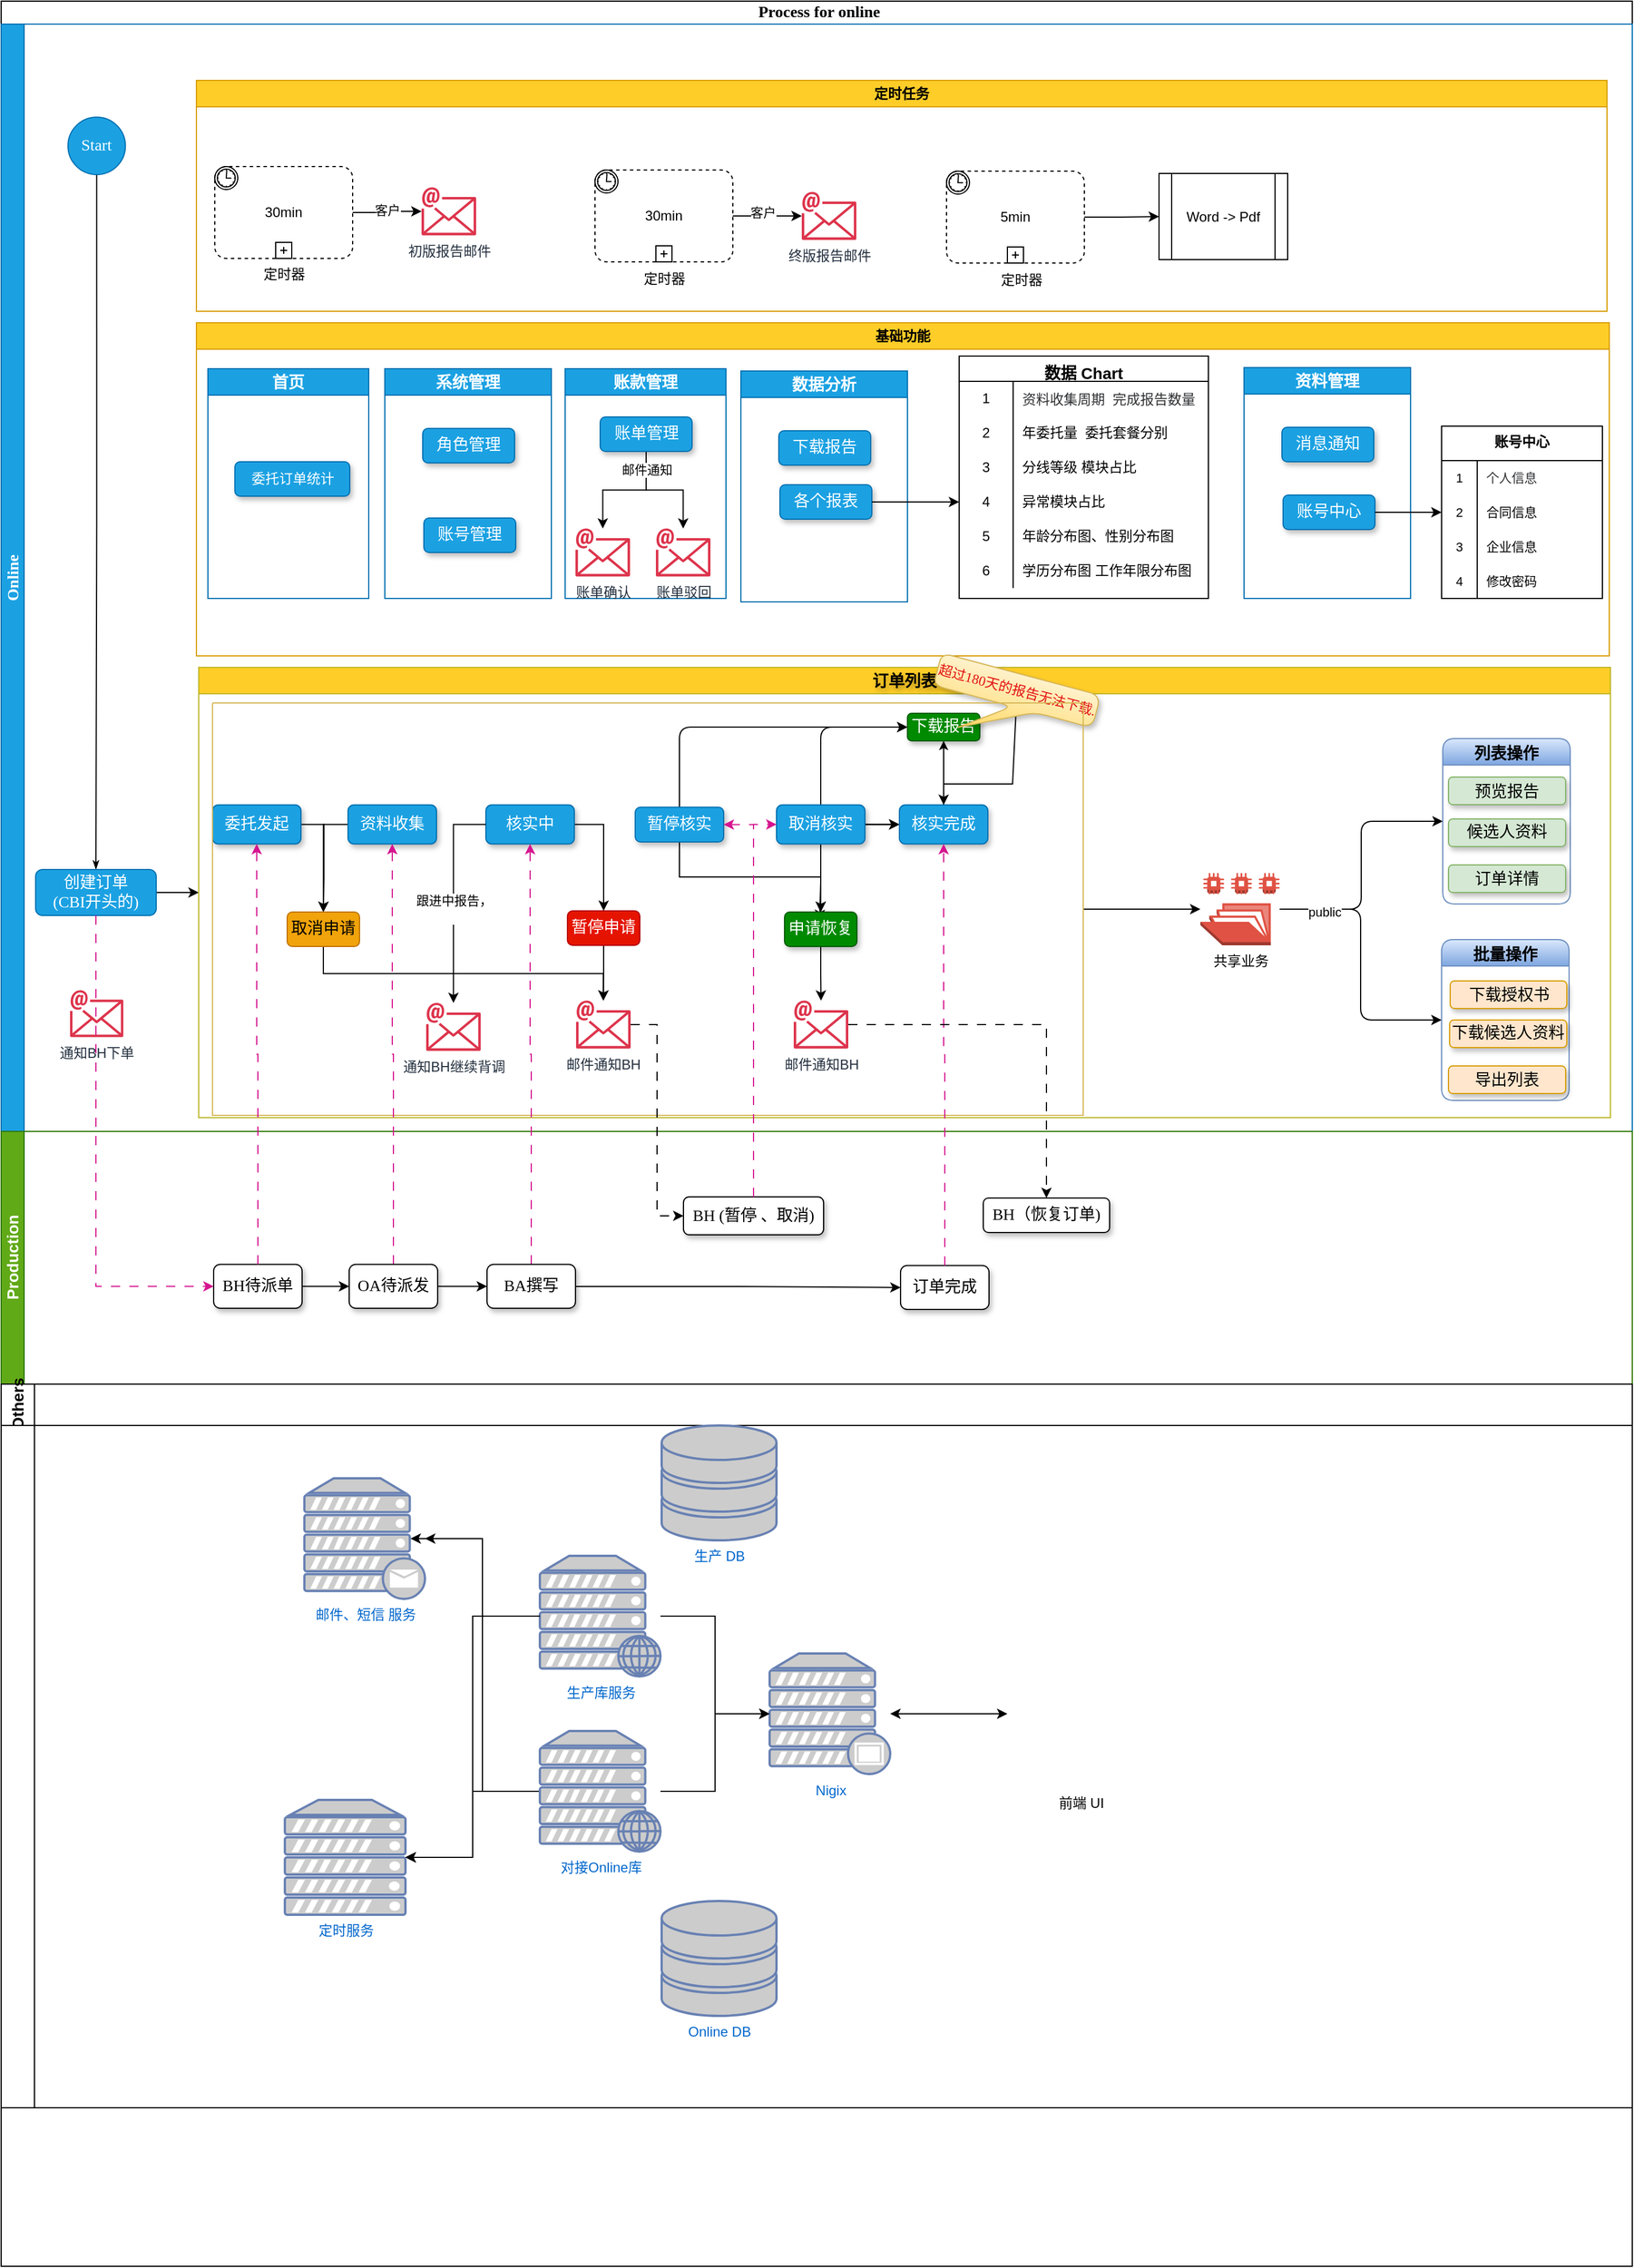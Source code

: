<mxfile version="24.7.7">
  <diagram name="Page-1" id="c7488fd3-1785-93aa-aadb-54a6760d102a">
    <mxGraphModel dx="2526" dy="749" grid="1" gridSize="10" guides="1" tooltips="1" connect="1" arrows="1" fold="1" page="1" pageScale="1" pageWidth="1100" pageHeight="850" background="none" math="0" shadow="0">
      <root>
        <mxCell id="0" />
        <mxCell id="1" parent="0" />
        <mxCell id="2b4e8129b02d487f-1" value="&amp;nbsp;Process for online" style="swimlane;html=1;childLayout=stackLayout;horizontal=1;startSize=20;horizontalStack=0;rounded=0;shadow=0;labelBackgroundColor=default;strokeWidth=1;fontFamily=Verdana;fontSize=14;align=center;arcSize=17;swimlaneFillColor=none;" parent="1" vertex="1">
          <mxGeometry x="-9" y="27" width="1420" height="1972" as="geometry" />
        </mxCell>
        <mxCell id="2b4e8129b02d487f-2" value="&lt;font face=&quot;Verdana&quot; style=&quot;font-size: 14px;&quot;&gt;&lt;b style=&quot;font-size: 14px;&quot;&gt;Online&lt;/b&gt;&lt;/font&gt;" style="swimlane;html=1;startSize=20;horizontal=0;fontSize=14;fontStyle=0;fillColor=#1ba1e2;strokeColor=#006EAF;fontColor=#ffffff;fillStyle=auto;rounded=0;whiteSpace=wrap;" parent="2b4e8129b02d487f-1" vertex="1">
          <mxGeometry y="20" width="1420" height="964" as="geometry">
            <mxRectangle y="20" width="1349" height="30" as="alternateBounds" />
          </mxGeometry>
        </mxCell>
        <mxCell id="Jwhx34OBtB9swdhGf9xD-509" value="定时任务" style="swimlane;whiteSpace=wrap;html=1;fillColor=#ffcd28;strokeColor=#d79b00;gradientColor=none;swimlaneFillColor=default;" parent="2b4e8129b02d487f-2" vertex="1">
          <mxGeometry x="170" y="49" width="1228" height="201" as="geometry" />
        </mxCell>
        <mxCell id="Jwhx34OBtB9swdhGf9xD-494" value="Word -&amp;gt; Pdf" style="shape=process;whiteSpace=wrap;html=1;backgroundOutline=1;" parent="Jwhx34OBtB9swdhGf9xD-509" vertex="1">
          <mxGeometry x="838" y="81" width="112" height="75" as="geometry" />
        </mxCell>
        <mxCell id="xFS6DMSg3-CnkQwuWZmi-2" value="基础功能" style="swimlane;whiteSpace=wrap;html=1;fillColor=#ffcd28;strokeColor=#d79b00;swimlaneFillColor=default;gradientColor=none;" vertex="1" parent="2b4e8129b02d487f-2">
          <mxGeometry x="170" y="260" width="1230" height="290" as="geometry" />
        </mxCell>
        <mxCell id="2b4e8129b02d487f-18" style="edgeStyle=orthogonalEdgeStyle;rounded=0;html=1;labelBackgroundColor=none;startArrow=none;startFill=0;startSize=5;endArrow=classicThin;endFill=1;endSize=5;jettySize=auto;orthogonalLoop=1;strokeWidth=1;fontFamily=Verdana;fontSize=14;" parent="2b4e8129b02d487f-2" source="2b4e8129b02d487f-5" target="2b4e8129b02d487f-6" edge="1">
          <mxGeometry relative="1" as="geometry" />
        </mxCell>
        <mxCell id="2b4e8129b02d487f-5" value="&lt;font style=&quot;font-size: 14px;&quot;&gt;Start&lt;/font&gt;" style="ellipse;whiteSpace=wrap;html=1;rounded=0;shadow=0;labelBackgroundColor=none;strokeWidth=1;fontFamily=Verdana;fontSize=14;align=center;fillColor=#1ba1e2;fontColor=#ffffff;strokeColor=#006EAF;" parent="2b4e8129b02d487f-2" vertex="1">
          <mxGeometry x="58.18" y="81" width="50" height="50" as="geometry" />
        </mxCell>
        <mxCell id="Jwhx34OBtB9swdhGf9xD-63" value="" style="edgeStyle=orthogonalEdgeStyle;rounded=0;orthogonalLoop=1;jettySize=auto;html=1;entryX=0;entryY=0.5;entryDx=0;entryDy=0;fontSize=14;" parent="2b4e8129b02d487f-2" source="2b4e8129b02d487f-6" target="Jwhx34OBtB9swdhGf9xD-15" edge="1">
          <mxGeometry relative="1" as="geometry" />
        </mxCell>
        <mxCell id="2b4e8129b02d487f-6" value="&lt;font style=&quot;font-size: 14px;&quot;&gt;创建订单&lt;br style=&quot;font-size: 14px;&quot;&gt;(CBI开头的)&lt;/font&gt;" style="rounded=1;whiteSpace=wrap;html=1;shadow=0;labelBackgroundColor=none;strokeWidth=1;fontFamily=Verdana;fontSize=14;align=center;direction=south;fillColor=#1ba1e2;fontColor=#ffffff;strokeColor=#006EAF;" parent="2b4e8129b02d487f-2" vertex="1">
          <mxGeometry x="30" y="736" width="105" height="40" as="geometry" />
        </mxCell>
        <mxCell id="Jwhx34OBtB9swdhGf9xD-217" value="系统管理" style="swimlane;whiteSpace=wrap;html=1;fontSize=14;direction=east;fillColor=#1ba1e2;fontColor=#ffffff;strokeColor=#006EAF;" parent="2b4e8129b02d487f-2" vertex="1">
          <mxGeometry x="334" y="300" width="145" height="200" as="geometry" />
        </mxCell>
        <mxCell id="Jwhx34OBtB9swdhGf9xD-256" value="角色管理" style="rounded=1;whiteSpace=wrap;html=1;shadow=1;labelBackgroundColor=none;strokeWidth=1;fontFamily=Verdana;fontSize=14;align=center;fillColor=#1ba1e2;fontColor=#ffffff;strokeColor=#006EAF;" parent="Jwhx34OBtB9swdhGf9xD-217" vertex="1">
          <mxGeometry x="33" y="52" width="80" height="30" as="geometry" />
        </mxCell>
        <mxCell id="Jwhx34OBtB9swdhGf9xD-257" value="账号管理" style="rounded=1;whiteSpace=wrap;html=1;shadow=1;labelBackgroundColor=none;strokeWidth=1;fontFamily=Verdana;fontSize=14;align=center;fillColor=#1ba1e2;fontColor=#ffffff;strokeColor=#006EAF;" parent="Jwhx34OBtB9swdhGf9xD-217" vertex="1">
          <mxGeometry x="34" y="130" width="80" height="30" as="geometry" />
        </mxCell>
        <mxCell id="Jwhx34OBtB9swdhGf9xD-258" value="账款管理" style="swimlane;whiteSpace=wrap;html=1;startSize=23;fontSize=14;direction=east;fillColor=#1ba1e2;fontColor=#ffffff;strokeColor=#006EAF;" parent="2b4e8129b02d487f-2" vertex="1">
          <mxGeometry x="491" y="300" width="140" height="200" as="geometry" />
        </mxCell>
        <mxCell id="Jwhx34OBtB9swdhGf9xD-503" style="edgeStyle=orthogonalEdgeStyle;rounded=0;orthogonalLoop=1;jettySize=auto;html=1;" parent="Jwhx34OBtB9swdhGf9xD-258" source="Jwhx34OBtB9swdhGf9xD-259" target="Jwhx34OBtB9swdhGf9xD-495" edge="1">
          <mxGeometry relative="1" as="geometry" />
        </mxCell>
        <mxCell id="Jwhx34OBtB9swdhGf9xD-504" style="edgeStyle=orthogonalEdgeStyle;rounded=0;orthogonalLoop=1;jettySize=auto;html=1;" parent="Jwhx34OBtB9swdhGf9xD-258" source="Jwhx34OBtB9swdhGf9xD-259" target="Jwhx34OBtB9swdhGf9xD-498" edge="1">
          <mxGeometry relative="1" as="geometry" />
        </mxCell>
        <mxCell id="Jwhx34OBtB9swdhGf9xD-510" value="邮件通知" style="edgeLabel;html=1;align=center;verticalAlign=middle;resizable=0;points=[];" parent="Jwhx34OBtB9swdhGf9xD-504" vertex="1" connectable="0">
          <mxGeometry x="-0.695" relative="1" as="geometry">
            <mxPoint as="offset" />
          </mxGeometry>
        </mxCell>
        <mxCell id="Jwhx34OBtB9swdhGf9xD-259" value="账单管理" style="rounded=1;whiteSpace=wrap;html=1;shadow=1;labelBackgroundColor=none;strokeWidth=1;fontFamily=Verdana;fontSize=14;align=center;fillColor=#1ba1e2;fontColor=#ffffff;strokeColor=#006EAF;" parent="Jwhx34OBtB9swdhGf9xD-258" vertex="1">
          <mxGeometry x="30.5" y="42" width="80" height="30" as="geometry" />
        </mxCell>
        <mxCell id="Jwhx34OBtB9swdhGf9xD-495" value="账单驳回" style="sketch=0;outlineConnect=0;fontColor=#232F3E;gradientColor=none;fillColor=#DD344C;strokeColor=none;dashed=0;verticalLabelPosition=bottom;verticalAlign=top;align=center;html=1;fontSize=12;fontStyle=0;aspect=fixed;shape=mxgraph.aws4.email;" parent="Jwhx34OBtB9swdhGf9xD-258" vertex="1">
          <mxGeometry x="79.0" y="139" width="47.48" height="42" as="geometry" />
        </mxCell>
        <mxCell id="Jwhx34OBtB9swdhGf9xD-498" value="账单确认" style="sketch=0;outlineConnect=0;fontColor=#232F3E;gradientColor=none;fillColor=#DD344C;strokeColor=none;dashed=0;verticalLabelPosition=bottom;verticalAlign=top;align=center;html=1;fontSize=12;fontStyle=0;aspect=fixed;shape=mxgraph.aws4.email;" parent="Jwhx34OBtB9swdhGf9xD-258" vertex="1">
          <mxGeometry x="9" y="139" width="47.48" height="42" as="geometry" />
        </mxCell>
        <mxCell id="Jwhx34OBtB9swdhGf9xD-261" value="资料管理" style="swimlane;whiteSpace=wrap;html=1;fontSize=14;fillColor=#1ba1e2;fontColor=#ffffff;strokeColor=#006EAF;" parent="2b4e8129b02d487f-2" vertex="1">
          <mxGeometry x="1082" y="299" width="145" height="201" as="geometry" />
        </mxCell>
        <mxCell id="Jwhx34OBtB9swdhGf9xD-262" value="消息通知" style="rounded=1;whiteSpace=wrap;html=1;shadow=1;labelBackgroundColor=none;strokeWidth=1;fontFamily=Verdana;fontSize=14;align=center;fillColor=#1ba1e2;fontColor=#ffffff;strokeColor=#006EAF;" parent="Jwhx34OBtB9swdhGf9xD-261" vertex="1">
          <mxGeometry x="33" y="52" width="80" height="30" as="geometry" />
        </mxCell>
        <mxCell id="Jwhx34OBtB9swdhGf9xD-263" value="账号中心" style="rounded=1;whiteSpace=wrap;html=1;shadow=1;labelBackgroundColor=none;strokeWidth=1;fontFamily=Verdana;fontSize=14;align=center;fillColor=#1ba1e2;fontColor=#ffffff;strokeColor=#006EAF;" parent="Jwhx34OBtB9swdhGf9xD-261" vertex="1">
          <mxGeometry x="34" y="111" width="80" height="30" as="geometry" />
        </mxCell>
        <mxCell id="Jwhx34OBtB9swdhGf9xD-264" value="账号中心" style="shape=table;startSize=30;container=1;collapsible=0;childLayout=tableLayout;fixedRows=1;rowLines=0;strokeColor=default;horizontal=1;verticalAlign=top;align=center;fontSize=12;fontStyle=1" parent="2b4e8129b02d487f-2" vertex="1">
          <mxGeometry x="1254" y="350" width="140" height="150" as="geometry" />
        </mxCell>
        <mxCell id="Jwhx34OBtB9swdhGf9xD-265" value="" style="shape=tableRow;horizontal=0;startSize=0;swimlaneHead=0;swimlaneBody=0;top=0;left=0;bottom=0;right=0;collapsible=0;dropTarget=0;fillColor=none;points=[[0,0.5],[1,0.5]];portConstraint=eastwest;strokeColor=inherit;fontSize=14;" parent="Jwhx34OBtB9swdhGf9xD-264" vertex="1">
          <mxGeometry y="30" width="140" height="30" as="geometry" />
        </mxCell>
        <mxCell id="Jwhx34OBtB9swdhGf9xD-266" value="1" style="shape=partialRectangle;html=1;whiteSpace=wrap;connectable=0;fillColor=none;top=0;left=0;bottom=0;right=0;overflow=hidden;pointerEvents=1;strokeColor=inherit;fontSize=11;" parent="Jwhx34OBtB9swdhGf9xD-265" vertex="1">
          <mxGeometry width="31" height="30" as="geometry">
            <mxRectangle width="31" height="30" as="alternateBounds" />
          </mxGeometry>
        </mxCell>
        <mxCell id="Jwhx34OBtB9swdhGf9xD-267" value="&lt;div style=&quot;font-size: 11px;&quot;&gt;&lt;span style=&quot;color: rgb(48, 49, 51); font-family: &amp;quot;Helvetica Neue&amp;quot;, Helvetica, &amp;quot;PingFang SC&amp;quot;, &amp;quot;Hiragino Sans GB&amp;quot;, &amp;quot;Microsoft YaHei&amp;quot;, Arial, sans-serif; font-size: 11px; text-wrap: nowrap; background-color: initial;&quot;&gt;个人信息&lt;/span&gt;&lt;br style=&quot;font-size: 11px;&quot;&gt;&lt;/div&gt;" style="shape=partialRectangle;html=1;whiteSpace=wrap;connectable=0;fillColor=none;top=0;left=0;bottom=0;right=0;align=left;spacingLeft=6;overflow=hidden;strokeColor=inherit;fontSize=11;" parent="Jwhx34OBtB9swdhGf9xD-265" vertex="1">
          <mxGeometry x="31" width="109" height="30" as="geometry">
            <mxRectangle width="109" height="30" as="alternateBounds" />
          </mxGeometry>
        </mxCell>
        <mxCell id="Jwhx34OBtB9swdhGf9xD-268" value="" style="shape=tableRow;horizontal=0;startSize=0;swimlaneHead=0;swimlaneBody=0;top=0;left=0;bottom=0;right=0;collapsible=0;dropTarget=0;fillColor=none;points=[[0,0.5],[1,0.5]];portConstraint=eastwest;strokeColor=inherit;fontSize=14;" parent="Jwhx34OBtB9swdhGf9xD-264" vertex="1">
          <mxGeometry y="60" width="140" height="30" as="geometry" />
        </mxCell>
        <mxCell id="Jwhx34OBtB9swdhGf9xD-269" value="2" style="shape=partialRectangle;html=1;whiteSpace=wrap;connectable=0;fillColor=none;top=0;left=0;bottom=0;right=0;overflow=hidden;strokeColor=inherit;fontSize=11;" parent="Jwhx34OBtB9swdhGf9xD-268" vertex="1">
          <mxGeometry width="31" height="30" as="geometry">
            <mxRectangle width="31" height="30" as="alternateBounds" />
          </mxGeometry>
        </mxCell>
        <mxCell id="Jwhx34OBtB9swdhGf9xD-270" value="合同信息" style="shape=partialRectangle;html=1;whiteSpace=wrap;connectable=0;fillColor=none;top=0;left=0;bottom=0;right=0;align=left;spacingLeft=6;overflow=hidden;strokeColor=inherit;fontSize=11;" parent="Jwhx34OBtB9swdhGf9xD-268" vertex="1">
          <mxGeometry x="31" width="109" height="30" as="geometry">
            <mxRectangle width="109" height="30" as="alternateBounds" />
          </mxGeometry>
        </mxCell>
        <mxCell id="Jwhx34OBtB9swdhGf9xD-271" value="" style="shape=tableRow;horizontal=0;startSize=0;swimlaneHead=0;swimlaneBody=0;top=0;left=0;bottom=0;right=0;collapsible=0;dropTarget=0;fillColor=none;points=[[0,0.5],[1,0.5]];portConstraint=eastwest;strokeColor=inherit;fontSize=14;" parent="Jwhx34OBtB9swdhGf9xD-264" vertex="1">
          <mxGeometry y="90" width="140" height="30" as="geometry" />
        </mxCell>
        <mxCell id="Jwhx34OBtB9swdhGf9xD-272" value="3" style="shape=partialRectangle;html=1;whiteSpace=wrap;connectable=0;fillColor=none;top=0;left=0;bottom=0;right=0;overflow=hidden;strokeColor=inherit;fontSize=11;" parent="Jwhx34OBtB9swdhGf9xD-271" vertex="1">
          <mxGeometry width="31" height="30" as="geometry">
            <mxRectangle width="31" height="30" as="alternateBounds" />
          </mxGeometry>
        </mxCell>
        <mxCell id="Jwhx34OBtB9swdhGf9xD-273" value="企业信息" style="shape=partialRectangle;html=1;whiteSpace=wrap;connectable=0;fillColor=none;top=0;left=0;bottom=0;right=0;align=left;spacingLeft=6;overflow=hidden;strokeColor=inherit;fontSize=11;" parent="Jwhx34OBtB9swdhGf9xD-271" vertex="1">
          <mxGeometry x="31" width="109" height="30" as="geometry">
            <mxRectangle width="109" height="30" as="alternateBounds" />
          </mxGeometry>
        </mxCell>
        <mxCell id="Jwhx34OBtB9swdhGf9xD-329" style="shape=tableRow;horizontal=0;startSize=0;swimlaneHead=0;swimlaneBody=0;top=0;left=0;bottom=0;right=0;collapsible=0;dropTarget=0;fillColor=none;points=[[0,0.5],[1,0.5]];portConstraint=eastwest;strokeColor=inherit;fontSize=14;" parent="Jwhx34OBtB9swdhGf9xD-264" vertex="1">
          <mxGeometry y="120" width="140" height="30" as="geometry" />
        </mxCell>
        <mxCell id="Jwhx34OBtB9swdhGf9xD-330" value="4" style="shape=partialRectangle;html=1;whiteSpace=wrap;connectable=0;fillColor=none;top=0;left=0;bottom=0;right=0;overflow=hidden;strokeColor=inherit;fontSize=11;" parent="Jwhx34OBtB9swdhGf9xD-329" vertex="1">
          <mxGeometry width="31" height="30" as="geometry">
            <mxRectangle width="31" height="30" as="alternateBounds" />
          </mxGeometry>
        </mxCell>
        <mxCell id="Jwhx34OBtB9swdhGf9xD-331" value="修改密码" style="shape=partialRectangle;html=1;whiteSpace=wrap;connectable=0;fillColor=none;top=0;left=0;bottom=0;right=0;align=left;spacingLeft=6;overflow=hidden;strokeColor=inherit;fontSize=11;" parent="Jwhx34OBtB9swdhGf9xD-329" vertex="1">
          <mxGeometry x="31" width="109" height="30" as="geometry">
            <mxRectangle width="109" height="30" as="alternateBounds" />
          </mxGeometry>
        </mxCell>
        <mxCell id="Jwhx34OBtB9swdhGf9xD-332" style="edgeStyle=orthogonalEdgeStyle;rounded=0;orthogonalLoop=1;jettySize=auto;html=1;entryX=0;entryY=0.5;entryDx=0;entryDy=0;" parent="2b4e8129b02d487f-2" source="Jwhx34OBtB9swdhGf9xD-263" target="Jwhx34OBtB9swdhGf9xD-268" edge="1">
          <mxGeometry relative="1" as="geometry" />
        </mxCell>
        <mxCell id="Jwhx34OBtB9swdhGf9xD-371" value="首页" style="swimlane;whiteSpace=wrap;html=1;startSize=23;fontSize=14;direction=east;fillColor=#1ba1e2;fontColor=#ffffff;strokeColor=#006EAF;" parent="2b4e8129b02d487f-2" vertex="1">
          <mxGeometry x="180" y="300" width="140" height="200" as="geometry" />
        </mxCell>
        <mxCell id="Jwhx34OBtB9swdhGf9xD-372" value="委托订单统计" style="rounded=1;whiteSpace=wrap;html=1;shadow=1;labelBackgroundColor=none;strokeWidth=1;fontFamily=Verdana;fontSize=12;align=center;fillColor=#1ba1e2;fontColor=#ffffff;strokeColor=#006EAF;" parent="Jwhx34OBtB9swdhGf9xD-371" vertex="1">
          <mxGeometry x="23.5" y="81" width="100" height="30" as="geometry" />
        </mxCell>
        <mxCell id="Jwhx34OBtB9swdhGf9xD-398" value="通知BH下单" style="sketch=0;outlineConnect=0;fontColor=#232F3E;gradientColor=none;fillColor=#DD344C;strokeColor=none;dashed=0;verticalLabelPosition=bottom;verticalAlign=top;align=center;html=1;fontSize=12;fontStyle=0;aspect=fixed;shape=mxgraph.aws4.email;" parent="2b4e8129b02d487f-2" vertex="1">
          <mxGeometry x="60" y="841" width="46.35" height="41" as="geometry" />
        </mxCell>
        <mxCell id="Jwhx34OBtB9swdhGf9xD-481" style="edgeStyle=orthogonalEdgeStyle;rounded=0;orthogonalLoop=1;jettySize=auto;html=1;" parent="2b4e8129b02d487f-2" source="Jwhx34OBtB9swdhGf9xD-477" target="Jwhx34OBtB9swdhGf9xD-478" edge="1">
          <mxGeometry relative="1" as="geometry" />
        </mxCell>
        <mxCell id="Jwhx34OBtB9swdhGf9xD-496" value="客户" style="edgeLabel;html=1;align=center;verticalAlign=middle;resizable=0;points=[];" parent="Jwhx34OBtB9swdhGf9xD-481" vertex="1" connectable="0">
          <mxGeometry x="-0.033" y="2" relative="1" as="geometry">
            <mxPoint as="offset" />
          </mxGeometry>
        </mxCell>
        <mxCell id="Jwhx34OBtB9swdhGf9xD-477" value="30min" style="points=[[0.25,0,0],[0.5,0,0],[0.75,0,0],[1,0.25,0],[1,0.5,0],[1,0.75,0],[0.75,1,0],[0.5,1,0],[0.25,1,0],[0,0.75,0],[0,0.5,0],[0,0.25,0]];shape=mxgraph.bpmn.task;whiteSpace=wrap;rectStyle=rounded;size=10;html=1;container=1;expand=0;collapsible=0;taskMarker=abstract;bpmnShapeType=subprocess;isLoopSub=1;outline=eventInt;symbol=timer;" parent="2b4e8129b02d487f-2" vertex="1">
          <mxGeometry x="186" y="124" width="120" height="80" as="geometry" />
        </mxCell>
        <mxCell id="Jwhx34OBtB9swdhGf9xD-478" value="初版报告邮件" style="sketch=0;outlineConnect=0;fontColor=#232F3E;gradientColor=none;fillColor=#DD344C;strokeColor=none;dashed=0;verticalLabelPosition=bottom;verticalAlign=top;align=center;html=1;fontSize=12;fontStyle=0;aspect=fixed;shape=mxgraph.aws4.email;" parent="2b4e8129b02d487f-2" vertex="1">
          <mxGeometry x="366" y="142" width="47.48" height="42" as="geometry" />
        </mxCell>
        <mxCell id="Jwhx34OBtB9swdhGf9xD-479" value="定时器" style="text;html=1;align=center;verticalAlign=middle;resizable=0;points=[];autosize=1;strokeColor=none;fillColor=none;" parent="2b4e8129b02d487f-2" vertex="1">
          <mxGeometry x="216" y="203" width="60" height="30" as="geometry" />
        </mxCell>
        <mxCell id="Jwhx34OBtB9swdhGf9xD-15" value="订单列表" style="swimlane;whiteSpace=wrap;fillColor=#ffcd28;strokeColor=#bcb729;labelBackgroundColor=none;textShadow=1;html=1;perimeterSpacing=0;fontSize=14;swimlaneFillColor=default;gradientColor=none;" parent="2b4e8129b02d487f-2" vertex="1">
          <mxGeometry x="172" y="560" width="1229" height="392" as="geometry" />
        </mxCell>
        <mxCell id="Jwhx34OBtB9swdhGf9xD-177" style="edgeStyle=orthogonalEdgeStyle;rounded=0;orthogonalLoop=1;jettySize=auto;html=1;entryX=0.5;entryY=0;entryDx=0;entryDy=0;exitX=1;exitY=0.5;exitDx=0;exitDy=0;fontSize=14;" parent="Jwhx34OBtB9swdhGf9xD-15" source="2b4e8129b02d487f-7" target="Jwhx34OBtB9swdhGf9xD-129" edge="1">
          <mxGeometry relative="1" as="geometry" />
        </mxCell>
        <mxCell id="2b4e8129b02d487f-7" value="&lt;font style=&quot;font-size: 14px;&quot;&gt;委托发起&lt;/font&gt;" style="rounded=1;whiteSpace=wrap;html=1;shadow=1;labelBackgroundColor=none;strokeWidth=1;fontFamily=Verdana;fontSize=14;align=center;fillColor=#1ba1e2;fontColor=#ffffff;strokeColor=#006EAF;" parent="Jwhx34OBtB9swdhGf9xD-15" vertex="1">
          <mxGeometry x="12" y="119.75" width="77" height="34" as="geometry" />
        </mxCell>
        <mxCell id="Jwhx34OBtB9swdhGf9xD-178" style="edgeStyle=orthogonalEdgeStyle;rounded=0;orthogonalLoop=1;jettySize=auto;html=1;exitX=0;exitY=0.5;exitDx=0;exitDy=0;entryX=0.5;entryY=0;entryDx=0;entryDy=0;fontSize=14;" parent="Jwhx34OBtB9swdhGf9xD-15" source="Jwhx34OBtB9swdhGf9xD-79" target="Jwhx34OBtB9swdhGf9xD-129" edge="1">
          <mxGeometry relative="1" as="geometry">
            <mxPoint x="277" y="50" as="targetPoint" />
          </mxGeometry>
        </mxCell>
        <mxCell id="Jwhx34OBtB9swdhGf9xD-79" value="资料收集" style="rounded=1;whiteSpace=wrap;html=1;shadow=1;labelBackgroundColor=none;strokeWidth=1;fontFamily=Verdana;fontSize=14;align=center;fillColor=#1ba1e2;fontColor=#ffffff;strokeColor=#006EAF;" parent="Jwhx34OBtB9swdhGf9xD-15" vertex="1">
          <mxGeometry x="130" y="119.75" width="77" height="34" as="geometry" />
        </mxCell>
        <mxCell id="Jwhx34OBtB9swdhGf9xD-209" style="edgeStyle=orthogonalEdgeStyle;rounded=0;orthogonalLoop=1;jettySize=auto;html=1;exitX=1;exitY=0.5;exitDx=0;exitDy=0;fontSize=14;" parent="Jwhx34OBtB9swdhGf9xD-15" source="Jwhx34OBtB9swdhGf9xD-80" target="Jwhx34OBtB9swdhGf9xD-147" edge="1">
          <mxGeometry relative="1" as="geometry" />
        </mxCell>
        <mxCell id="Jwhx34OBtB9swdhGf9xD-80" value="核实中" style="rounded=1;whiteSpace=wrap;html=1;shadow=1;labelBackgroundColor=none;strokeWidth=1;fontFamily=Verdana;fontSize=14;align=center;fillColor=#1ba1e2;fontColor=#ffffff;strokeColor=#006EAF;" parent="Jwhx34OBtB9swdhGf9xD-15" vertex="1">
          <mxGeometry x="250" y="119.75" width="77" height="34" as="geometry" />
        </mxCell>
        <mxCell id="Jwhx34OBtB9swdhGf9xD-187" style="edgeStyle=orthogonalEdgeStyle;rounded=1;orthogonalLoop=1;jettySize=auto;html=1;entryX=0;entryY=0.5;entryDx=0;entryDy=0;curved=0;exitX=0.5;exitY=0;exitDx=0;exitDy=0;fontSize=14;" parent="Jwhx34OBtB9swdhGf9xD-15" source="Jwhx34OBtB9swdhGf9xD-81" target="Jwhx34OBtB9swdhGf9xD-183" edge="1">
          <mxGeometry relative="1" as="geometry">
            <mxPoint x="407" y="60" as="sourcePoint" />
          </mxGeometry>
        </mxCell>
        <mxCell id="Jwhx34OBtB9swdhGf9xD-191" style="edgeStyle=orthogonalEdgeStyle;rounded=0;orthogonalLoop=1;jettySize=auto;html=1;entryX=0.5;entryY=0;entryDx=0;entryDy=0;exitX=0.5;exitY=1;exitDx=0;exitDy=0;fontSize=14;" parent="Jwhx34OBtB9swdhGf9xD-15" source="Jwhx34OBtB9swdhGf9xD-81" target="Jwhx34OBtB9swdhGf9xD-210" edge="1">
          <mxGeometry relative="1" as="geometry">
            <mxPoint x="540.5" y="220" as="targetPoint" />
          </mxGeometry>
        </mxCell>
        <mxCell id="Jwhx34OBtB9swdhGf9xD-81" value="暂停核实" style="rounded=1;whiteSpace=wrap;html=1;shadow=1;labelBackgroundColor=none;strokeWidth=1;fontFamily=Verdana;fontSize=14;align=center;fillColor=#1ba1e2;fontColor=#ffffff;strokeColor=#006EAF;" parent="Jwhx34OBtB9swdhGf9xD-15" vertex="1">
          <mxGeometry x="380" y="121.75" width="77" height="30.25" as="geometry" />
        </mxCell>
        <mxCell id="Jwhx34OBtB9swdhGf9xD-186" style="edgeStyle=orthogonalEdgeStyle;rounded=1;orthogonalLoop=1;jettySize=auto;html=1;entryX=0;entryY=0.5;entryDx=0;entryDy=0;exitX=0.5;exitY=0;exitDx=0;exitDy=0;curved=0;fontSize=14;" parent="Jwhx34OBtB9swdhGf9xD-15" source="Jwhx34OBtB9swdhGf9xD-82" target="Jwhx34OBtB9swdhGf9xD-183" edge="1">
          <mxGeometry relative="1" as="geometry" />
        </mxCell>
        <mxCell id="Jwhx34OBtB9swdhGf9xD-194" style="edgeStyle=orthogonalEdgeStyle;rounded=0;orthogonalLoop=1;jettySize=auto;html=1;fontSize=14;" parent="Jwhx34OBtB9swdhGf9xD-15" source="Jwhx34OBtB9swdhGf9xD-82" edge="1">
          <mxGeometry relative="1" as="geometry">
            <mxPoint x="540.5" y="220" as="targetPoint" />
          </mxGeometry>
        </mxCell>
        <mxCell id="Jwhx34OBtB9swdhGf9xD-214" style="edgeStyle=orthogonalEdgeStyle;rounded=0;orthogonalLoop=1;jettySize=auto;html=1;entryX=0.5;entryY=0;entryDx=0;entryDy=0;fontSize=14;" parent="Jwhx34OBtB9swdhGf9xD-15" source="Jwhx34OBtB9swdhGf9xD-82" target="Jwhx34OBtB9swdhGf9xD-210" edge="1">
          <mxGeometry relative="1" as="geometry" />
        </mxCell>
        <mxCell id="xFS6DMSg3-CnkQwuWZmi-50" value="" style="edgeStyle=orthogonalEdgeStyle;rounded=0;orthogonalLoop=1;jettySize=auto;html=1;" edge="1" parent="Jwhx34OBtB9swdhGf9xD-15" source="Jwhx34OBtB9swdhGf9xD-82" target="Jwhx34OBtB9swdhGf9xD-83">
          <mxGeometry relative="1" as="geometry" />
        </mxCell>
        <mxCell id="xFS6DMSg3-CnkQwuWZmi-51" value="" style="edgeStyle=orthogonalEdgeStyle;rounded=0;orthogonalLoop=1;jettySize=auto;html=1;" edge="1" parent="Jwhx34OBtB9swdhGf9xD-15" source="Jwhx34OBtB9swdhGf9xD-82" target="Jwhx34OBtB9swdhGf9xD-83">
          <mxGeometry relative="1" as="geometry" />
        </mxCell>
        <mxCell id="Jwhx34OBtB9swdhGf9xD-82" value="取消核实" style="rounded=1;whiteSpace=wrap;html=1;shadow=1;labelBackgroundColor=none;strokeWidth=1;fontFamily=Verdana;fontSize=14;align=center;fillColor=#1ba1e2;fontColor=#ffffff;strokeColor=#006EAF;" parent="Jwhx34OBtB9swdhGf9xD-15" vertex="1">
          <mxGeometry x="503" y="119.75" width="77" height="34" as="geometry" />
        </mxCell>
        <mxCell id="Jwhx34OBtB9swdhGf9xD-184" value="" style="edgeStyle=orthogonalEdgeStyle;rounded=0;orthogonalLoop=1;jettySize=auto;html=1;endSize=5;startSize=5;fontSize=14;" parent="Jwhx34OBtB9swdhGf9xD-15" source="Jwhx34OBtB9swdhGf9xD-83" target="Jwhx34OBtB9swdhGf9xD-183" edge="1">
          <mxGeometry relative="1" as="geometry" />
        </mxCell>
        <mxCell id="Jwhx34OBtB9swdhGf9xD-83" value="核实完成" style="rounded=1;whiteSpace=wrap;html=1;shadow=1;labelBackgroundColor=none;strokeWidth=1;fontFamily=Verdana;fontSize=14;align=center;fillColor=#1ba1e2;fontColor=#ffffff;strokeColor=#006EAF;" parent="Jwhx34OBtB9swdhGf9xD-15" vertex="1">
          <mxGeometry x="610" y="119.75" width="77" height="34" as="geometry" />
        </mxCell>
        <mxCell id="Jwhx34OBtB9swdhGf9xD-396" style="edgeStyle=orthogonalEdgeStyle;rounded=0;orthogonalLoop=1;jettySize=auto;html=1;exitX=0.5;exitY=1;exitDx=0;exitDy=0;" parent="Jwhx34OBtB9swdhGf9xD-15" source="Jwhx34OBtB9swdhGf9xD-129" target="Jwhx34OBtB9swdhGf9xD-393" edge="1">
          <mxGeometry relative="1" as="geometry" />
        </mxCell>
        <mxCell id="Jwhx34OBtB9swdhGf9xD-129" value="取消申请" style="rounded=1;whiteSpace=wrap;html=1;shadow=0;labelBackgroundColor=none;strokeWidth=1;fontFamily=Verdana;fontSize=14;align=center;glass=0;fillColor=#f0a30a;fontColor=#000000;strokeColor=#BD7000;" parent="Jwhx34OBtB9swdhGf9xD-15" vertex="1">
          <mxGeometry x="77" y="213" width="63" height="30" as="geometry" />
        </mxCell>
        <mxCell id="Jwhx34OBtB9swdhGf9xD-395" style="edgeStyle=orthogonalEdgeStyle;rounded=0;orthogonalLoop=1;jettySize=auto;html=1;" parent="Jwhx34OBtB9swdhGf9xD-15" source="Jwhx34OBtB9swdhGf9xD-147" target="Jwhx34OBtB9swdhGf9xD-393" edge="1">
          <mxGeometry relative="1" as="geometry" />
        </mxCell>
        <mxCell id="Jwhx34OBtB9swdhGf9xD-147" value="暂停申请" style="rounded=1;whiteSpace=wrap;html=1;shadow=0;labelBackgroundColor=none;strokeWidth=1;fontFamily=Verdana;fontSize=14;align=center;fillColor=#e51400;fontColor=#ffffff;strokeColor=#B20000;" parent="Jwhx34OBtB9swdhGf9xD-15" vertex="1">
          <mxGeometry x="321" y="212" width="63" height="30" as="geometry" />
        </mxCell>
        <mxCell id="Jwhx34OBtB9swdhGf9xD-183" value="下载报告" style="rounded=1;whiteSpace=wrap;html=1;shadow=1;labelBackgroundColor=none;strokeWidth=1;fontFamily=Verdana;fontSize=14;align=center;fillColor=#008a00;strokeColor=#005700;fontColor=#ffffff;" parent="Jwhx34OBtB9swdhGf9xD-15" vertex="1">
          <mxGeometry x="617" y="40" width="63" height="24" as="geometry" />
        </mxCell>
        <mxCell id="Jwhx34OBtB9swdhGf9xD-212" value="" style="edgeStyle=orthogonalEdgeStyle;rounded=0;orthogonalLoop=1;jettySize=auto;html=1;fontSize=14;" parent="Jwhx34OBtB9swdhGf9xD-15" source="Jwhx34OBtB9swdhGf9xD-210" target="Jwhx34OBtB9swdhGf9xD-386" edge="1">
          <mxGeometry relative="1" as="geometry">
            <mxPoint x="541.5" y="306" as="targetPoint" />
          </mxGeometry>
        </mxCell>
        <mxCell id="Jwhx34OBtB9swdhGf9xD-210" value="申请恢复" style="rounded=1;whiteSpace=wrap;html=1;shadow=1;labelBackgroundColor=none;strokeWidth=1;fontFamily=Verdana;fontSize=14;align=center;fillColor=#008a00;strokeColor=#005700;fontColor=#ffffff;" parent="Jwhx34OBtB9swdhGf9xD-15" vertex="1">
          <mxGeometry x="510" y="213" width="63" height="30" as="geometry" />
        </mxCell>
        <mxCell id="Jwhx34OBtB9swdhGf9xD-386" value="邮件通知BH" style="sketch=0;outlineConnect=0;fontColor=#232F3E;gradientColor=none;fillColor=#DD344C;strokeColor=none;dashed=0;verticalLabelPosition=bottom;verticalAlign=top;align=center;html=1;fontSize=12;fontStyle=0;aspect=fixed;shape=mxgraph.aws4.email;" parent="Jwhx34OBtB9swdhGf9xD-15" vertex="1">
          <mxGeometry x="518" y="290" width="47.48" height="42" as="geometry" />
        </mxCell>
        <mxCell id="Jwhx34OBtB9swdhGf9xD-393" value="邮件通知BH" style="sketch=0;outlineConnect=0;fontColor=#232F3E;gradientColor=none;fillColor=#DD344C;strokeColor=none;dashed=0;verticalLabelPosition=bottom;verticalAlign=top;align=center;html=1;fontSize=12;fontStyle=0;aspect=fixed;shape=mxgraph.aws4.email;" parent="Jwhx34OBtB9swdhGf9xD-15" vertex="1">
          <mxGeometry x="328.52" y="290" width="47.48" height="42" as="geometry" />
        </mxCell>
        <mxCell id="Jwhx34OBtB9swdhGf9xD-464" value="通知BH继续背调" style="sketch=0;outlineConnect=0;fontColor=#232F3E;gradientColor=none;fillColor=#DD344C;strokeColor=none;dashed=0;verticalLabelPosition=bottom;verticalAlign=top;align=center;html=1;fontSize=12;fontStyle=0;aspect=fixed;shape=mxgraph.aws4.email;" parent="Jwhx34OBtB9swdhGf9xD-15" vertex="1">
          <mxGeometry x="198" y="292" width="47.48" height="42" as="geometry" />
        </mxCell>
        <mxCell id="Jwhx34OBtB9swdhGf9xD-466" style="edgeStyle=orthogonalEdgeStyle;rounded=0;orthogonalLoop=1;jettySize=auto;html=1;" parent="Jwhx34OBtB9swdhGf9xD-15" source="Jwhx34OBtB9swdhGf9xD-80" target="Jwhx34OBtB9swdhGf9xD-464" edge="1">
          <mxGeometry relative="1" as="geometry" />
        </mxCell>
        <mxCell id="Jwhx34OBtB9swdhGf9xD-467" value="跟进中报告，&lt;div&gt;&lt;br&gt;&lt;/div&gt;" style="edgeLabel;html=1;align=center;verticalAlign=middle;resizable=0;points=[];" parent="Jwhx34OBtB9swdhGf9xD-466" vertex="1" connectable="0">
          <mxGeometry x="0.105" relative="1" as="geometry">
            <mxPoint as="offset" />
          </mxGeometry>
        </mxCell>
        <mxCell id="xFS6DMSg3-CnkQwuWZmi-17" value="" style="edgeStyle=orthogonalEdgeStyle;rounded=0;orthogonalLoop=1;jettySize=auto;html=1;" edge="1" parent="Jwhx34OBtB9swdhGf9xD-15" source="Jwhx34OBtB9swdhGf9xD-475" target="Jwhx34OBtB9swdhGf9xD-83">
          <mxGeometry relative="1" as="geometry" />
        </mxCell>
        <mxCell id="Jwhx34OBtB9swdhGf9xD-475" value="&lt;div&gt;&lt;span style=&quot;background-color: initial; font-family: T-ZjhdE6i0WzmJyN6e5a; color: rgb(226, 18, 18); text-align: justify;&quot;&gt;超过180天的报告无法下载.&lt;/span&gt;&lt;br&gt;&lt;/div&gt;" style="shape=callout;whiteSpace=wrap;html=1;perimeter=calloutPerimeter;fillColor=#fff2cc;gradientColor=#ffd966;strokeColor=#d6b656;rounded=1;shadow=1;rotation=15;position2=0.21;" parent="Jwhx34OBtB9swdhGf9xD-15" vertex="1">
          <mxGeometry x="637" y="5" width="143" height="59" as="geometry" />
        </mxCell>
        <mxCell id="xFS6DMSg3-CnkQwuWZmi-6" value="共享业务" style="outlineConnect=0;dashed=0;verticalLabelPosition=bottom;verticalAlign=top;align=center;html=1;shape=mxgraph.aws3.efs_share;fillColor=#E05243;gradientColor=none;" vertex="1" parent="Jwhx34OBtB9swdhGf9xD-15">
          <mxGeometry x="872" y="179" width="69" height="63" as="geometry" />
        </mxCell>
        <mxCell id="xFS6DMSg3-CnkQwuWZmi-16" style="edgeStyle=orthogonalEdgeStyle;rounded=0;orthogonalLoop=1;jettySize=auto;html=1;" edge="1" parent="Jwhx34OBtB9swdhGf9xD-15" source="xFS6DMSg3-CnkQwuWZmi-15" target="xFS6DMSg3-CnkQwuWZmi-6">
          <mxGeometry relative="1" as="geometry" />
        </mxCell>
        <mxCell id="xFS6DMSg3-CnkQwuWZmi-15" value="" style="swimlane;startSize=0;strokeColor=#d6b656;fillColor=#fff2cc;" vertex="1" parent="Jwhx34OBtB9swdhGf9xD-15">
          <mxGeometry x="12" y="31" width="758" height="359" as="geometry" />
        </mxCell>
        <mxCell id="2b4e8129b02d487f-4" value="&lt;font style=&quot;font-size: 14px;&quot;&gt;Production&lt;/font&gt;" style="swimlane;html=1;startSize=20;horizontal=0;fontSize=14;fillColor=#60a917;fontColor=#ffffff;strokeColor=#2D7600;" parent="2b4e8129b02d487f-1" vertex="1">
          <mxGeometry y="984" width="1420" height="220" as="geometry">
            <mxRectangle y="240" width="1350" height="30" as="alternateBounds" />
          </mxGeometry>
        </mxCell>
        <mxCell id="Jwhx34OBtB9swdhGf9xD-88" value="订单完成" style="rounded=1;whiteSpace=wrap;html=1;shadow=1;labelBackgroundColor=none;strokeWidth=1;fontFamily=Verdana;fontSize=14;align=center;" parent="2b4e8129b02d487f-4" vertex="1">
          <mxGeometry x="783" y="116.75" width="77" height="38.25" as="geometry" />
        </mxCell>
        <mxCell id="Jwhx34OBtB9swdhGf9xD-86" value="BH待派单" style="rounded=1;whiteSpace=wrap;html=1;shadow=1;labelBackgroundColor=none;strokeWidth=1;fontFamily=Verdana;fontSize=14;align=center;" parent="2b4e8129b02d487f-4" vertex="1">
          <mxGeometry x="185" y="115.75" width="77" height="38.25" as="geometry" />
        </mxCell>
        <mxCell id="Jwhx34OBtB9swdhGf9xD-172" value="BH (暂停 、取消)" style="rounded=1;whiteSpace=wrap;html=1;shadow=1;labelBackgroundColor=none;strokeWidth=1;fontFamily=Verdana;fontSize=14;align=center;" parent="2b4e8129b02d487f-4" vertex="1">
          <mxGeometry x="594" y="57" width="122" height="33" as="geometry" />
        </mxCell>
        <mxCell id="Jwhx34OBtB9swdhGf9xD-202" value="BH（恢复订单)" style="rounded=1;whiteSpace=wrap;html=1;shadow=1;labelBackgroundColor=none;strokeWidth=1;fontFamily=Verdana;fontSize=14;align=center;" parent="2b4e8129b02d487f-4" vertex="1">
          <mxGeometry x="855" y="58" width="110" height="30" as="geometry" />
        </mxCell>
        <mxCell id="Jwhx34OBtB9swdhGf9xD-93" style="edgeStyle=orthogonalEdgeStyle;rounded=0;orthogonalLoop=1;jettySize=auto;html=1;dashed=1;dashPattern=8 8;strokeColor=#d5158f;fontSize=14;" parent="2b4e8129b02d487f-1" source="Jwhx34OBtB9swdhGf9xD-86" target="2b4e8129b02d487f-7" edge="1">
          <mxGeometry relative="1" as="geometry" />
        </mxCell>
        <mxCell id="Jwhx34OBtB9swdhGf9xD-94" style="edgeStyle=orthogonalEdgeStyle;rounded=0;orthogonalLoop=1;jettySize=auto;html=1;dashed=1;dashPattern=8 8;strokeColor=#d5158f;align=center;verticalAlign=middle;fontFamily=Helvetica;fontSize=14;fontColor=default;labelBackgroundColor=default;endArrow=classic;" parent="2b4e8129b02d487f-1" source="Jwhx34OBtB9swdhGf9xD-85" target="Jwhx34OBtB9swdhGf9xD-79" edge="1">
          <mxGeometry relative="1" as="geometry" />
        </mxCell>
        <mxCell id="Jwhx34OBtB9swdhGf9xD-95" style="edgeStyle=orthogonalEdgeStyle;rounded=0;orthogonalLoop=1;jettySize=auto;html=1;entryX=0.5;entryY=1;entryDx=0;entryDy=0;dashed=1;dashPattern=8 8;strokeColor=#d5158f;align=center;verticalAlign=middle;fontFamily=Helvetica;fontSize=14;fontColor=default;labelBackgroundColor=default;endArrow=classic;" parent="2b4e8129b02d487f-1" source="Jwhx34OBtB9swdhGf9xD-87" target="Jwhx34OBtB9swdhGf9xD-80" edge="1">
          <mxGeometry relative="1" as="geometry" />
        </mxCell>
        <mxCell id="Jwhx34OBtB9swdhGf9xD-96" style="edgeStyle=orthogonalEdgeStyle;rounded=0;orthogonalLoop=1;jettySize=auto;html=1;entryX=0.5;entryY=1;entryDx=0;entryDy=0;dashed=1;dashPattern=8 8;strokeColor=#d5158f;align=center;verticalAlign=middle;fontFamily=Helvetica;fontSize=14;fontColor=default;labelBackgroundColor=default;endArrow=classic;" parent="2b4e8129b02d487f-1" source="Jwhx34OBtB9swdhGf9xD-88" target="Jwhx34OBtB9swdhGf9xD-83" edge="1">
          <mxGeometry relative="1" as="geometry" />
        </mxCell>
        <mxCell id="Jwhx34OBtB9swdhGf9xD-97" value="" style="edgeStyle=orthogonalEdgeStyle;rounded=0;orthogonalLoop=1;jettySize=auto;html=1;fontSize=14;" parent="2b4e8129b02d487f-1" source="Jwhx34OBtB9swdhGf9xD-86" target="Jwhx34OBtB9swdhGf9xD-85" edge="1">
          <mxGeometry relative="1" as="geometry" />
        </mxCell>
        <mxCell id="Jwhx34OBtB9swdhGf9xD-99" style="edgeStyle=orthogonalEdgeStyle;rounded=0;orthogonalLoop=1;jettySize=auto;html=1;entryX=0;entryY=0.5;entryDx=0;entryDy=0;fontSize=14;" parent="2b4e8129b02d487f-1" source="Jwhx34OBtB9swdhGf9xD-87" target="Jwhx34OBtB9swdhGf9xD-88" edge="1">
          <mxGeometry relative="1" as="geometry" />
        </mxCell>
        <mxCell id="Jwhx34OBtB9swdhGf9xD-175" style="edgeStyle=orthogonalEdgeStyle;rounded=0;orthogonalLoop=1;jettySize=auto;html=1;strokeColor=#d5158f;dashed=1;dashPattern=8 8;fillColor=#f8cecc;align=center;verticalAlign=middle;fontFamily=Helvetica;fontSize=14;fontColor=default;labelBackgroundColor=default;endArrow=classic;entryX=0;entryY=0.5;entryDx=0;entryDy=0;" parent="2b4e8129b02d487f-1" source="Jwhx34OBtB9swdhGf9xD-172" target="Jwhx34OBtB9swdhGf9xD-82" edge="1">
          <mxGeometry relative="1" as="geometry">
            <mxPoint x="710" y="200" as="targetPoint" />
          </mxGeometry>
        </mxCell>
        <mxCell id="Jwhx34OBtB9swdhGf9xD-174" style="edgeStyle=orthogonalEdgeStyle;rounded=0;orthogonalLoop=1;jettySize=auto;html=1;dashed=1;dashPattern=8 8;strokeColor=#d5158f;align=center;verticalAlign=middle;fontFamily=Helvetica;fontSize=14;fontColor=default;labelBackgroundColor=default;endArrow=classic;exitX=0.5;exitY=0;exitDx=0;exitDy=0;entryX=1;entryY=0.5;entryDx=0;entryDy=0;" parent="2b4e8129b02d487f-1" source="Jwhx34OBtB9swdhGf9xD-172" target="Jwhx34OBtB9swdhGf9xD-81" edge="1">
          <mxGeometry relative="1" as="geometry">
            <mxPoint x="590" y="200" as="targetPoint" />
          </mxGeometry>
        </mxCell>
        <mxCell id="Jwhx34OBtB9swdhGf9xD-203" style="edgeStyle=orthogonalEdgeStyle;rounded=0;orthogonalLoop=1;jettySize=auto;html=1;dashed=1;dashPattern=8 8;fontSize=14;" parent="2b4e8129b02d487f-1" source="Jwhx34OBtB9swdhGf9xD-386" target="Jwhx34OBtB9swdhGf9xD-202" edge="1">
          <mxGeometry relative="1" as="geometry">
            <mxPoint x="757" y="886" as="sourcePoint" />
          </mxGeometry>
        </mxCell>
        <mxCell id="Jwhx34OBtB9swdhGf9xD-289" style="edgeStyle=orthogonalEdgeStyle;rounded=0;orthogonalLoop=1;jettySize=auto;html=1;entryX=0;entryY=0.5;entryDx=0;entryDy=0;exitX=1;exitY=0.5;exitDx=0;exitDy=0;dashed=1;dashPattern=8 8;strokeColor=#d5158f;align=center;verticalAlign=middle;fontFamily=Helvetica;fontSize=14;fontColor=default;labelBackgroundColor=default;endArrow=classic;" parent="2b4e8129b02d487f-1" source="2b4e8129b02d487f-6" target="Jwhx34OBtB9swdhGf9xD-86" edge="1">
          <mxGeometry relative="1" as="geometry" />
        </mxCell>
        <mxCell id="Jwhx34OBtB9swdhGf9xD-397" style="edgeStyle=orthogonalEdgeStyle;rounded=0;orthogonalLoop=1;jettySize=auto;html=1;entryX=0;entryY=0.5;entryDx=0;entryDy=0;dashed=1;dashPattern=8 8;" parent="2b4e8129b02d487f-1" source="Jwhx34OBtB9swdhGf9xD-393" target="Jwhx34OBtB9swdhGf9xD-172" edge="1">
          <mxGeometry relative="1" as="geometry" />
        </mxCell>
        <mxCell id="2b4e8129b02d487f-3" value="Others" style="swimlane;html=1;startSize=29;horizontal=0;fontSize=14;" parent="2b4e8129b02d487f-1" vertex="1">
          <mxGeometry y="1204" width="1420" height="36" as="geometry">
            <mxRectangle y="240" width="1350" height="30" as="alternateBounds" />
          </mxGeometry>
        </mxCell>
        <mxCell id="Jwhx34OBtB9swdhGf9xD-98" value="" style="edgeStyle=orthogonalEdgeStyle;rounded=0;orthogonalLoop=1;jettySize=auto;html=1;fontSize=14;" parent="2b4e8129b02d487f-3" source="Jwhx34OBtB9swdhGf9xD-85" target="Jwhx34OBtB9swdhGf9xD-87" edge="1">
          <mxGeometry relative="1" as="geometry" />
        </mxCell>
        <mxCell id="Jwhx34OBtB9swdhGf9xD-85" value="OA待派发" style="rounded=1;whiteSpace=wrap;html=1;shadow=1;labelBackgroundColor=none;strokeWidth=1;fontFamily=Verdana;fontSize=14;align=center;" parent="2b4e8129b02d487f-3" vertex="1">
          <mxGeometry x="303" y="-104.25" width="77" height="38.25" as="geometry" />
        </mxCell>
        <mxCell id="Jwhx34OBtB9swdhGf9xD-87" value="BA撰写" style="rounded=1;whiteSpace=wrap;html=1;shadow=1;labelBackgroundColor=none;strokeWidth=1;fontFamily=Verdana;fontSize=14;align=center;" parent="2b4e8129b02d487f-3" vertex="1">
          <mxGeometry x="423" y="-104.25" width="77" height="38.25" as="geometry" />
        </mxCell>
        <mxCell id="xFS6DMSg3-CnkQwuWZmi-27" value="" style="swimlane;html=1;startSize=29;horizontal=0;fontSize=14;" vertex="1" parent="2b4e8129b02d487f-1">
          <mxGeometry y="1240" width="1420" height="594" as="geometry">
            <mxRectangle y="240" width="1350" height="30" as="alternateBounds" />
          </mxGeometry>
        </mxCell>
        <mxCell id="xFS6DMSg3-CnkQwuWZmi-57" style="edgeStyle=orthogonalEdgeStyle;rounded=0;orthogonalLoop=1;jettySize=auto;html=1;" edge="1" parent="xFS6DMSg3-CnkQwuWZmi-27" source="xFS6DMSg3-CnkQwuWZmi-38" target="xFS6DMSg3-CnkQwuWZmi-33">
          <mxGeometry relative="1" as="geometry" />
        </mxCell>
        <mxCell id="xFS6DMSg3-CnkQwuWZmi-38" value="生产库服务" style="fontColor=#0066CC;verticalAlign=top;verticalLabelPosition=bottom;labelPosition=center;align=center;html=1;outlineConnect=0;fillColor=#CCCCCC;strokeColor=#6881B3;gradientColor=none;gradientDirection=north;strokeWidth=2;shape=mxgraph.networks.web_server;" vertex="1" parent="xFS6DMSg3-CnkQwuWZmi-27">
          <mxGeometry x="469" y="113.5" width="105" height="105" as="geometry" />
        </mxCell>
        <mxCell id="xFS6DMSg3-CnkQwuWZmi-34" value="定时服务" style="fontColor=#0066CC;verticalAlign=top;verticalLabelPosition=bottom;labelPosition=center;align=center;html=1;outlineConnect=0;fillColor=#CCCCCC;strokeColor=#6881B3;gradientColor=none;gradientDirection=north;strokeWidth=2;shape=mxgraph.networks.server;" vertex="1" parent="xFS6DMSg3-CnkQwuWZmi-27">
          <mxGeometry x="247" y="326" width="105" height="100" as="geometry" />
        </mxCell>
        <mxCell id="xFS6DMSg3-CnkQwuWZmi-56" style="edgeStyle=orthogonalEdgeStyle;rounded=0;orthogonalLoop=1;jettySize=auto;html=1;" edge="1" parent="xFS6DMSg3-CnkQwuWZmi-27" source="xFS6DMSg3-CnkQwuWZmi-41" target="xFS6DMSg3-CnkQwuWZmi-42">
          <mxGeometry relative="1" as="geometry" />
        </mxCell>
        <mxCell id="xFS6DMSg3-CnkQwuWZmi-61" style="edgeStyle=orthogonalEdgeStyle;rounded=0;orthogonalLoop=1;jettySize=auto;html=1;entryX=0.88;entryY=0.5;entryDx=0;entryDy=0;entryPerimeter=0;" edge="1" parent="xFS6DMSg3-CnkQwuWZmi-27" source="xFS6DMSg3-CnkQwuWZmi-41" target="xFS6DMSg3-CnkQwuWZmi-33">
          <mxGeometry relative="1" as="geometry">
            <Array as="points">
              <mxPoint x="419" y="319" />
              <mxPoint x="419" y="99" />
            </Array>
          </mxGeometry>
        </mxCell>
        <mxCell id="xFS6DMSg3-CnkQwuWZmi-62" style="edgeStyle=orthogonalEdgeStyle;rounded=0;orthogonalLoop=1;jettySize=auto;html=1;" edge="1" parent="xFS6DMSg3-CnkQwuWZmi-27" source="xFS6DMSg3-CnkQwuWZmi-41" target="xFS6DMSg3-CnkQwuWZmi-34">
          <mxGeometry relative="1" as="geometry" />
        </mxCell>
        <mxCell id="xFS6DMSg3-CnkQwuWZmi-63" style="edgeStyle=orthogonalEdgeStyle;rounded=0;orthogonalLoop=1;jettySize=auto;html=1;" edge="1" parent="xFS6DMSg3-CnkQwuWZmi-27" source="xFS6DMSg3-CnkQwuWZmi-41" target="xFS6DMSg3-CnkQwuWZmi-34">
          <mxGeometry relative="1" as="geometry" />
        </mxCell>
        <mxCell id="xFS6DMSg3-CnkQwuWZmi-41" value="对接Online库" style="fontColor=#0066CC;verticalAlign=top;verticalLabelPosition=bottom;labelPosition=center;align=center;html=1;outlineConnect=0;fillColor=#CCCCCC;strokeColor=#6881B3;gradientColor=none;gradientDirection=north;strokeWidth=2;shape=mxgraph.networks.web_server;" vertex="1" parent="xFS6DMSg3-CnkQwuWZmi-27">
          <mxGeometry x="469" y="266" width="105" height="105" as="geometry" />
        </mxCell>
        <mxCell id="xFS6DMSg3-CnkQwuWZmi-42" value="Nigix" style="fontColor=#0066CC;verticalAlign=top;verticalLabelPosition=bottom;labelPosition=center;align=center;html=1;outlineConnect=0;fillColor=#CCCCCC;strokeColor=#6881B3;gradientColor=none;gradientDirection=north;strokeWidth=2;shape=mxgraph.networks.proxy_server;" vertex="1" parent="xFS6DMSg3-CnkQwuWZmi-27">
          <mxGeometry x="669" y="198.5" width="105" height="105" as="geometry" />
        </mxCell>
        <mxCell id="xFS6DMSg3-CnkQwuWZmi-33" value="邮件、短信 服务" style="fontColor=#0066CC;verticalAlign=top;verticalLabelPosition=bottom;labelPosition=center;align=center;html=1;outlineConnect=0;fillColor=#CCCCCC;strokeColor=#6881B3;gradientColor=none;gradientDirection=north;strokeWidth=2;shape=mxgraph.networks.mail_server;" vertex="1" parent="xFS6DMSg3-CnkQwuWZmi-27">
          <mxGeometry x="264" y="46" width="105" height="105" as="geometry" />
        </mxCell>
        <mxCell id="xFS6DMSg3-CnkQwuWZmi-53" style="edgeStyle=orthogonalEdgeStyle;rounded=0;orthogonalLoop=1;jettySize=auto;html=1;startArrow=classic;startFill=1;" edge="1" parent="xFS6DMSg3-CnkQwuWZmi-27" source="xFS6DMSg3-CnkQwuWZmi-43" target="xFS6DMSg3-CnkQwuWZmi-42">
          <mxGeometry relative="1" as="geometry" />
        </mxCell>
        <mxCell id="xFS6DMSg3-CnkQwuWZmi-43" value="前端 UI" style="shape=image;html=1;verticalAlign=top;verticalLabelPosition=bottom;labelBackgroundColor=#ffffff;imageAspect=0;aspect=fixed;image=https://cdn4.iconfinder.com/data/icons/computer-and-web-2/500/Development-128.png" vertex="1" parent="xFS6DMSg3-CnkQwuWZmi-27">
          <mxGeometry x="876" y="187" width="128" height="128" as="geometry" />
        </mxCell>
        <mxCell id="xFS6DMSg3-CnkQwuWZmi-44" value="生产 DB" style="fontColor=#0066CC;verticalAlign=top;verticalLabelPosition=bottom;labelPosition=center;align=center;html=1;outlineConnect=0;fillColor=#CCCCCC;strokeColor=#6881B3;gradientColor=none;gradientDirection=north;strokeWidth=2;shape=mxgraph.networks.storage;" vertex="1" parent="xFS6DMSg3-CnkQwuWZmi-27">
          <mxGeometry x="575" width="100" height="100" as="geometry" />
        </mxCell>
        <mxCell id="xFS6DMSg3-CnkQwuWZmi-47" value="Online DB" style="fontColor=#0066CC;verticalAlign=top;verticalLabelPosition=bottom;labelPosition=center;align=center;html=1;outlineConnect=0;fillColor=#CCCCCC;strokeColor=#6881B3;gradientColor=none;gradientDirection=north;strokeWidth=2;shape=mxgraph.networks.storage;" vertex="1" parent="xFS6DMSg3-CnkQwuWZmi-27">
          <mxGeometry x="575" y="414" width="100" height="100" as="geometry" />
        </mxCell>
        <mxCell id="xFS6DMSg3-CnkQwuWZmi-54" style="edgeStyle=orthogonalEdgeStyle;rounded=0;orthogonalLoop=1;jettySize=auto;html=1;entryX=0;entryY=0.5;entryDx=0;entryDy=0;entryPerimeter=0;" edge="1" parent="xFS6DMSg3-CnkQwuWZmi-27" source="xFS6DMSg3-CnkQwuWZmi-38" target="xFS6DMSg3-CnkQwuWZmi-42">
          <mxGeometry relative="1" as="geometry" />
        </mxCell>
        <mxCell id="xFS6DMSg3-CnkQwuWZmi-58" style="edgeStyle=orthogonalEdgeStyle;rounded=0;orthogonalLoop=1;jettySize=auto;html=1;entryX=1;entryY=0.5;entryDx=0;entryDy=0;entryPerimeter=0;" edge="1" parent="xFS6DMSg3-CnkQwuWZmi-27" source="xFS6DMSg3-CnkQwuWZmi-38" target="xFS6DMSg3-CnkQwuWZmi-34">
          <mxGeometry relative="1" as="geometry" />
        </mxCell>
        <mxCell id="Jwhx34OBtB9swdhGf9xD-155" value="&lt;p style=&quot;line-height: 100%; font-size: 14px;&quot;&gt;批量操作&lt;/p&gt;" style="swimlane;whiteSpace=wrap;html=1;startSize=23;rounded=1;shadow=0;fontSize=14;fillColor=#dae8fc;gradientColor=#7ea6e0;strokeColor=#6c8ebf;" parent="1" vertex="1">
          <mxGeometry x="1245" y="844" width="111" height="140" as="geometry" />
        </mxCell>
        <mxCell id="Jwhx34OBtB9swdhGf9xD-157" value="下载候选人资料" style="rounded=1;whiteSpace=wrap;html=1;shadow=1;labelBackgroundColor=none;strokeWidth=1;fontFamily=Verdana;fontSize=14;align=center;fillColor=#ffe6cc;strokeColor=#d79b00;" parent="Jwhx34OBtB9swdhGf9xD-155" vertex="1">
          <mxGeometry x="7" y="70" width="102" height="24" as="geometry" />
        </mxCell>
        <mxCell id="Jwhx34OBtB9swdhGf9xD-158" value="&lt;p style=&quot;line-height: 100%; font-size: 14px;&quot;&gt;导出列表&lt;/p&gt;" style="rounded=1;whiteSpace=wrap;html=1;shadow=1;labelBackgroundColor=none;strokeWidth=1;fontFamily=Verdana;fontSize=14;align=center;fillColor=#ffe6cc;strokeColor=#d79b00;" parent="Jwhx34OBtB9swdhGf9xD-155" vertex="1">
          <mxGeometry x="6" y="110" width="102" height="24" as="geometry" />
        </mxCell>
        <mxCell id="Jwhx34OBtB9swdhGf9xD-156" value="&lt;p style=&quot;line-height: 100%; font-size: 14px;&quot;&gt;下载授权书&lt;/p&gt;" style="rounded=1;whiteSpace=wrap;html=1;shadow=1;labelBackgroundColor=none;strokeWidth=1;fontFamily=Verdana;fontSize=14;align=center;fillColor=#ffe6cc;strokeColor=#d79b00;" parent="Jwhx34OBtB9swdhGf9xD-155" vertex="1">
          <mxGeometry x="7.5" y="36" width="101.5" height="24" as="geometry" />
        </mxCell>
        <mxCell id="Jwhx34OBtB9swdhGf9xD-337" value="数据分析" style="swimlane;whiteSpace=wrap;html=1;fontSize=14;fillColor=#1ba1e2;fontColor=#ffffff;strokeColor=#006EAF;" parent="1" vertex="1">
          <mxGeometry x="635" y="349" width="145" height="201" as="geometry" />
        </mxCell>
        <mxCell id="Jwhx34OBtB9swdhGf9xD-338" value="下载报告" style="rounded=1;whiteSpace=wrap;html=1;shadow=1;labelBackgroundColor=none;strokeWidth=1;fontFamily=Verdana;fontSize=14;align=center;fillColor=#1ba1e2;fontColor=#ffffff;strokeColor=#006EAF;" parent="Jwhx34OBtB9swdhGf9xD-337" vertex="1">
          <mxGeometry x="33" y="52" width="80" height="30" as="geometry" />
        </mxCell>
        <mxCell id="Jwhx34OBtB9swdhGf9xD-339" value="各个报表" style="rounded=1;whiteSpace=wrap;html=1;shadow=1;labelBackgroundColor=none;strokeWidth=1;fontFamily=Verdana;fontSize=14;align=center;fillColor=#1ba1e2;fontColor=#ffffff;strokeColor=#006EAF;" parent="Jwhx34OBtB9swdhGf9xD-337" vertex="1">
          <mxGeometry x="34" y="99" width="80" height="30" as="geometry" />
        </mxCell>
        <mxCell id="Jwhx34OBtB9swdhGf9xD-340" value="数据 Chart" style="shape=table;startSize=22;container=1;collapsible=0;childLayout=tableLayout;fixedRows=1;rowLines=0;strokeColor=default;horizontal=1;verticalAlign=top;align=center;fontSize=14;fontStyle=1" parent="1" vertex="1">
          <mxGeometry x="825" y="336" width="217" height="211" as="geometry" />
        </mxCell>
        <mxCell id="Jwhx34OBtB9swdhGf9xD-341" value="" style="shape=tableRow;horizontal=0;startSize=0;swimlaneHead=0;swimlaneBody=0;top=0;left=0;bottom=0;right=0;collapsible=0;dropTarget=0;fillColor=none;points=[[0,0.5],[1,0.5]];portConstraint=eastwest;strokeColor=inherit;fontSize=12;" parent="Jwhx34OBtB9swdhGf9xD-340" vertex="1">
          <mxGeometry y="22" width="217" height="30" as="geometry" />
        </mxCell>
        <mxCell id="Jwhx34OBtB9swdhGf9xD-342" value="1" style="shape=partialRectangle;html=1;whiteSpace=wrap;connectable=0;fillColor=none;top=0;left=0;bottom=0;right=0;overflow=hidden;pointerEvents=1;strokeColor=inherit;fontSize=12;" parent="Jwhx34OBtB9swdhGf9xD-341" vertex="1">
          <mxGeometry width="47" height="30" as="geometry">
            <mxRectangle width="47" height="30" as="alternateBounds" />
          </mxGeometry>
        </mxCell>
        <mxCell id="Jwhx34OBtB9swdhGf9xD-343" value="&lt;div style=&quot;font-size: 12px;&quot;&gt;&lt;font color=&quot;#303133&quot; face=&quot;Helvetica Neue, Helvetica, PingFang SC, Hiragino Sans GB, Microsoft YaHei, Arial, sans-serif&quot; style=&quot;font-size: 12px;&quot;&gt;&lt;span style=&quot;text-wrap: nowrap; font-size: 12px;&quot;&gt;资料收集周期&amp;nbsp; 完成报告数量&lt;/span&gt;&lt;/font&gt;&lt;/div&gt;" style="shape=partialRectangle;html=1;whiteSpace=wrap;connectable=0;fillColor=none;top=0;left=0;bottom=0;right=0;align=left;spacingLeft=6;overflow=hidden;strokeColor=inherit;fontSize=12;" parent="Jwhx34OBtB9swdhGf9xD-341" vertex="1">
          <mxGeometry x="47" width="170" height="30" as="geometry">
            <mxRectangle width="170" height="30" as="alternateBounds" />
          </mxGeometry>
        </mxCell>
        <mxCell id="Jwhx34OBtB9swdhGf9xD-344" value="" style="shape=tableRow;horizontal=0;startSize=0;swimlaneHead=0;swimlaneBody=0;top=0;left=0;bottom=0;right=0;collapsible=0;dropTarget=0;fillColor=none;points=[[0,0.5],[1,0.5]];portConstraint=eastwest;strokeColor=inherit;fontSize=12;" parent="Jwhx34OBtB9swdhGf9xD-340" vertex="1">
          <mxGeometry y="52" width="217" height="30" as="geometry" />
        </mxCell>
        <mxCell id="Jwhx34OBtB9swdhGf9xD-345" value="2" style="shape=partialRectangle;html=1;whiteSpace=wrap;connectable=0;fillColor=none;top=0;left=0;bottom=0;right=0;overflow=hidden;strokeColor=inherit;fontSize=12;" parent="Jwhx34OBtB9swdhGf9xD-344" vertex="1">
          <mxGeometry width="47" height="30" as="geometry">
            <mxRectangle width="47" height="30" as="alternateBounds" />
          </mxGeometry>
        </mxCell>
        <mxCell id="Jwhx34OBtB9swdhGf9xD-346" value="年委托量&amp;nbsp; 委托套餐分别" style="shape=partialRectangle;html=1;whiteSpace=wrap;connectable=0;fillColor=none;top=0;left=0;bottom=0;right=0;align=left;spacingLeft=6;overflow=hidden;strokeColor=inherit;fontSize=12;" parent="Jwhx34OBtB9swdhGf9xD-344" vertex="1">
          <mxGeometry x="47" width="170" height="30" as="geometry">
            <mxRectangle width="170" height="30" as="alternateBounds" />
          </mxGeometry>
        </mxCell>
        <mxCell id="Jwhx34OBtB9swdhGf9xD-347" value="" style="shape=tableRow;horizontal=0;startSize=0;swimlaneHead=0;swimlaneBody=0;top=0;left=0;bottom=0;right=0;collapsible=0;dropTarget=0;fillColor=none;points=[[0,0.5],[1,0.5]];portConstraint=eastwest;strokeColor=inherit;fontSize=12;" parent="Jwhx34OBtB9swdhGf9xD-340" vertex="1">
          <mxGeometry y="82" width="217" height="30" as="geometry" />
        </mxCell>
        <mxCell id="Jwhx34OBtB9swdhGf9xD-348" value="3" style="shape=partialRectangle;html=1;whiteSpace=wrap;connectable=0;fillColor=none;top=0;left=0;bottom=0;right=0;overflow=hidden;strokeColor=inherit;fontSize=12;" parent="Jwhx34OBtB9swdhGf9xD-347" vertex="1">
          <mxGeometry width="47" height="30" as="geometry">
            <mxRectangle width="47" height="30" as="alternateBounds" />
          </mxGeometry>
        </mxCell>
        <mxCell id="Jwhx34OBtB9swdhGf9xD-349" value="分线等级 模块占比" style="shape=partialRectangle;html=1;whiteSpace=wrap;connectable=0;fillColor=none;top=0;left=0;bottom=0;right=0;align=left;spacingLeft=6;overflow=hidden;strokeColor=inherit;fontSize=12;" parent="Jwhx34OBtB9swdhGf9xD-347" vertex="1">
          <mxGeometry x="47" width="170" height="30" as="geometry">
            <mxRectangle width="170" height="30" as="alternateBounds" />
          </mxGeometry>
        </mxCell>
        <mxCell id="Jwhx34OBtB9swdhGf9xD-350" style="shape=tableRow;horizontal=0;startSize=0;swimlaneHead=0;swimlaneBody=0;top=0;left=0;bottom=0;right=0;collapsible=0;dropTarget=0;fillColor=none;points=[[0,0.5],[1,0.5]];portConstraint=eastwest;strokeColor=inherit;fontSize=12;" parent="Jwhx34OBtB9swdhGf9xD-340" vertex="1">
          <mxGeometry y="112" width="217" height="30" as="geometry" />
        </mxCell>
        <mxCell id="Jwhx34OBtB9swdhGf9xD-351" value="4" style="shape=partialRectangle;html=1;whiteSpace=wrap;connectable=0;fillColor=none;top=0;left=0;bottom=0;right=0;overflow=hidden;strokeColor=inherit;fontSize=12;" parent="Jwhx34OBtB9swdhGf9xD-350" vertex="1">
          <mxGeometry width="47" height="30" as="geometry">
            <mxRectangle width="47" height="30" as="alternateBounds" />
          </mxGeometry>
        </mxCell>
        <mxCell id="Jwhx34OBtB9swdhGf9xD-352" value="异常模块占比" style="shape=partialRectangle;html=1;whiteSpace=wrap;connectable=0;fillColor=none;top=0;left=0;bottom=0;right=0;align=left;spacingLeft=6;overflow=hidden;strokeColor=inherit;fontSize=12;" parent="Jwhx34OBtB9swdhGf9xD-350" vertex="1">
          <mxGeometry x="47" width="170" height="30" as="geometry">
            <mxRectangle width="170" height="30" as="alternateBounds" />
          </mxGeometry>
        </mxCell>
        <mxCell id="Jwhx34OBtB9swdhGf9xD-362" style="shape=tableRow;horizontal=0;startSize=0;swimlaneHead=0;swimlaneBody=0;top=0;left=0;bottom=0;right=0;collapsible=0;dropTarget=0;fillColor=none;points=[[0,0.5],[1,0.5]];portConstraint=eastwest;strokeColor=inherit;fontSize=12;" parent="Jwhx34OBtB9swdhGf9xD-340" vertex="1">
          <mxGeometry y="142" width="217" height="30" as="geometry" />
        </mxCell>
        <mxCell id="Jwhx34OBtB9swdhGf9xD-363" value="5" style="shape=partialRectangle;html=1;whiteSpace=wrap;connectable=0;fillColor=none;top=0;left=0;bottom=0;right=0;overflow=hidden;strokeColor=inherit;fontSize=12;" parent="Jwhx34OBtB9swdhGf9xD-362" vertex="1">
          <mxGeometry width="47" height="30" as="geometry">
            <mxRectangle width="47" height="30" as="alternateBounds" />
          </mxGeometry>
        </mxCell>
        <mxCell id="Jwhx34OBtB9swdhGf9xD-364" value="年龄分布图、性别分布图" style="shape=partialRectangle;html=1;whiteSpace=wrap;connectable=0;fillColor=none;top=0;left=0;bottom=0;right=0;align=left;spacingLeft=6;overflow=hidden;strokeColor=inherit;fontSize=12;" parent="Jwhx34OBtB9swdhGf9xD-362" vertex="1">
          <mxGeometry x="47" width="170" height="30" as="geometry">
            <mxRectangle width="170" height="30" as="alternateBounds" />
          </mxGeometry>
        </mxCell>
        <mxCell id="Jwhx34OBtB9swdhGf9xD-365" style="shape=tableRow;horizontal=0;startSize=0;swimlaneHead=0;swimlaneBody=0;top=0;left=0;bottom=0;right=0;collapsible=0;dropTarget=0;fillColor=none;points=[[0,0.5],[1,0.5]];portConstraint=eastwest;strokeColor=inherit;fontSize=12;" parent="Jwhx34OBtB9swdhGf9xD-340" vertex="1">
          <mxGeometry y="172" width="217" height="30" as="geometry" />
        </mxCell>
        <mxCell id="Jwhx34OBtB9swdhGf9xD-366" value="6" style="shape=partialRectangle;html=1;whiteSpace=wrap;connectable=0;fillColor=none;top=0;left=0;bottom=0;right=0;overflow=hidden;strokeColor=inherit;fontSize=12;" parent="Jwhx34OBtB9swdhGf9xD-365" vertex="1">
          <mxGeometry width="47" height="30" as="geometry">
            <mxRectangle width="47" height="30" as="alternateBounds" />
          </mxGeometry>
        </mxCell>
        <mxCell id="Jwhx34OBtB9swdhGf9xD-367" value="学历分布图 工作年限分布图" style="shape=partialRectangle;html=1;whiteSpace=wrap;connectable=0;fillColor=none;top=0;left=0;bottom=0;right=0;align=left;spacingLeft=6;overflow=hidden;strokeColor=inherit;fontSize=12;" parent="Jwhx34OBtB9swdhGf9xD-365" vertex="1">
          <mxGeometry x="47" width="170" height="30" as="geometry">
            <mxRectangle width="170" height="30" as="alternateBounds" />
          </mxGeometry>
        </mxCell>
        <mxCell id="Jwhx34OBtB9swdhGf9xD-353" style="edgeStyle=orthogonalEdgeStyle;rounded=0;orthogonalLoop=1;jettySize=auto;html=1;entryX=0;entryY=0.5;entryDx=0;entryDy=0;exitX=1;exitY=0.5;exitDx=0;exitDy=0;" parent="1" source="Jwhx34OBtB9swdhGf9xD-339" target="Jwhx34OBtB9swdhGf9xD-350" edge="1">
          <mxGeometry relative="1" as="geometry">
            <mxPoint x="782" y="473" as="sourcePoint" />
          </mxGeometry>
        </mxCell>
        <mxCell id="Jwhx34OBtB9swdhGf9xD-370" style="edgeStyle=orthogonalEdgeStyle;rounded=1;orthogonalLoop=1;jettySize=auto;html=1;entryX=0;entryY=0.5;entryDx=0;entryDy=0;curved=0;" parent="1" source="xFS6DMSg3-CnkQwuWZmi-6" target="Jwhx34OBtB9swdhGf9xD-155" edge="1">
          <mxGeometry relative="1" as="geometry" />
        </mxCell>
        <mxCell id="Jwhx34OBtB9swdhGf9xD-482" style="edgeStyle=orthogonalEdgeStyle;rounded=0;orthogonalLoop=1;jettySize=auto;html=1;" parent="1" source="Jwhx34OBtB9swdhGf9xD-483" target="Jwhx34OBtB9swdhGf9xD-484" edge="1">
          <mxGeometry relative="1" as="geometry" />
        </mxCell>
        <mxCell id="Jwhx34OBtB9swdhGf9xD-497" value="客户" style="edgeLabel;html=1;align=center;verticalAlign=middle;resizable=0;points=[];" parent="Jwhx34OBtB9swdhGf9xD-482" vertex="1" connectable="0">
          <mxGeometry x="-0.133" y="3" relative="1" as="geometry">
            <mxPoint as="offset" />
          </mxGeometry>
        </mxCell>
        <mxCell id="Jwhx34OBtB9swdhGf9xD-483" value="30min" style="points=[[0.25,0,0],[0.5,0,0],[0.75,0,0],[1,0.25,0],[1,0.5,0],[1,0.75,0],[0.75,1,0],[0.5,1,0],[0.25,1,0],[0,0.75,0],[0,0.5,0],[0,0.25,0]];shape=mxgraph.bpmn.task;whiteSpace=wrap;rectStyle=rounded;size=10;html=1;container=1;expand=0;collapsible=0;taskMarker=abstract;bpmnShapeType=subprocess;isLoopSub=1;outline=eventInt;symbol=timer;" parent="1" vertex="1">
          <mxGeometry x="508" y="174" width="120" height="80" as="geometry" />
        </mxCell>
        <mxCell id="Jwhx34OBtB9swdhGf9xD-484" value="终版报告邮件" style="sketch=0;outlineConnect=0;fontColor=#232F3E;gradientColor=none;fillColor=#DD344C;strokeColor=none;dashed=0;verticalLabelPosition=bottom;verticalAlign=top;align=center;html=1;fontSize=12;fontStyle=0;aspect=fixed;shape=mxgraph.aws4.email;" parent="1" vertex="1">
          <mxGeometry x="688" y="193" width="47.48" height="42" as="geometry" />
        </mxCell>
        <mxCell id="Jwhx34OBtB9swdhGf9xD-485" value="定时器" style="text;html=1;align=center;verticalAlign=middle;resizable=0;points=[];autosize=1;strokeColor=none;fillColor=none;" parent="1" vertex="1">
          <mxGeometry x="538" y="254" width="60" height="30" as="geometry" />
        </mxCell>
        <mxCell id="Jwhx34OBtB9swdhGf9xD-490" style="edgeStyle=orthogonalEdgeStyle;rounded=0;orthogonalLoop=1;jettySize=auto;html=1;" parent="1" source="Jwhx34OBtB9swdhGf9xD-491" edge="1" target="Jwhx34OBtB9swdhGf9xD-494">
          <mxGeometry relative="1" as="geometry">
            <mxPoint x="999" y="215" as="targetPoint" />
          </mxGeometry>
        </mxCell>
        <mxCell id="Jwhx34OBtB9swdhGf9xD-491" value="5min" style="points=[[0.25,0,0],[0.5,0,0],[0.75,0,0],[1,0.25,0],[1,0.5,0],[1,0.75,0],[0.75,1,0],[0.5,1,0],[0.25,1,0],[0,0.75,0],[0,0.5,0],[0,0.25,0]];shape=mxgraph.bpmn.task;whiteSpace=wrap;rectStyle=rounded;size=10;html=1;container=1;expand=0;collapsible=0;taskMarker=abstract;bpmnShapeType=subprocess;isLoopSub=1;outline=eventInt;symbol=timer;" parent="1" vertex="1">
          <mxGeometry x="814" y="175" width="120" height="80" as="geometry" />
        </mxCell>
        <mxCell id="Jwhx34OBtB9swdhGf9xD-493" value="定时器" style="text;html=1;align=center;verticalAlign=middle;resizable=0;points=[];autosize=1;strokeColor=none;fillColor=none;" parent="1" vertex="1">
          <mxGeometry x="849" y="255" width="60" height="30" as="geometry" />
        </mxCell>
        <mxCell id="xFS6DMSg3-CnkQwuWZmi-7" value="&lt;p style=&quot;line-height: 100%; font-size: 14px;&quot;&gt;列表操作&lt;/p&gt;" style="swimlane;whiteSpace=wrap;html=1;rounded=1;shadow=0;fontSize=14;fillColor=#dae8fc;gradientColor=#7ea6e0;strokeColor=#6c8ebf;" vertex="1" parent="1">
          <mxGeometry x="1246" y="669" width="111" height="144" as="geometry" />
        </mxCell>
        <mxCell id="xFS6DMSg3-CnkQwuWZmi-8" value="&lt;p style=&quot;line-height: 110%; font-size: 14px;&quot;&gt;预览报告&lt;/p&gt;" style="rounded=1;whiteSpace=wrap;html=1;shadow=1;labelBackgroundColor=none;strokeWidth=1;fontFamily=Verdana;fontSize=14;align=center;fillColor=#d5e8d4;strokeColor=#82b366;" vertex="1" parent="xFS6DMSg3-CnkQwuWZmi-7">
          <mxGeometry x="5" y="33.5" width="102" height="24" as="geometry" />
        </mxCell>
        <mxCell id="xFS6DMSg3-CnkQwuWZmi-9" value="&lt;p style=&quot;line-height: 100%; font-size: 14px;&quot;&gt;订单详情&lt;/p&gt;" style="rounded=1;whiteSpace=wrap;html=1;shadow=1;labelBackgroundColor=none;strokeWidth=1;fontFamily=Verdana;fontSize=14;align=center;fillColor=#d5e8d4;strokeColor=#82b366;" vertex="1" parent="xFS6DMSg3-CnkQwuWZmi-7">
          <mxGeometry x="5" y="110" width="102" height="24" as="geometry" />
        </mxCell>
        <mxCell id="xFS6DMSg3-CnkQwuWZmi-10" value="候选人资料" style="rounded=1;whiteSpace=wrap;html=1;shadow=1;labelBackgroundColor=none;strokeWidth=1;fontFamily=Verdana;fontSize=14;align=center;fillColor=#d5e8d4;strokeColor=#82b366;" vertex="1" parent="xFS6DMSg3-CnkQwuWZmi-7">
          <mxGeometry x="5" y="70" width="102" height="24" as="geometry" />
        </mxCell>
        <mxCell id="xFS6DMSg3-CnkQwuWZmi-13" style="edgeStyle=orthogonalEdgeStyle;rounded=1;orthogonalLoop=1;jettySize=auto;html=1;entryX=0;entryY=0.5;entryDx=0;entryDy=0;curved=0;" edge="1" parent="1" source="xFS6DMSg3-CnkQwuWZmi-6" target="xFS6DMSg3-CnkQwuWZmi-7">
          <mxGeometry relative="1" as="geometry" />
        </mxCell>
        <mxCell id="xFS6DMSg3-CnkQwuWZmi-14" value="public" style="edgeLabel;html=1;align=center;verticalAlign=middle;resizable=0;points=[];" vertex="1" connectable="0" parent="xFS6DMSg3-CnkQwuWZmi-13">
          <mxGeometry x="-0.647" y="-1" relative="1" as="geometry">
            <mxPoint y="1" as="offset" />
          </mxGeometry>
        </mxCell>
      </root>
    </mxGraphModel>
  </diagram>
</mxfile>
